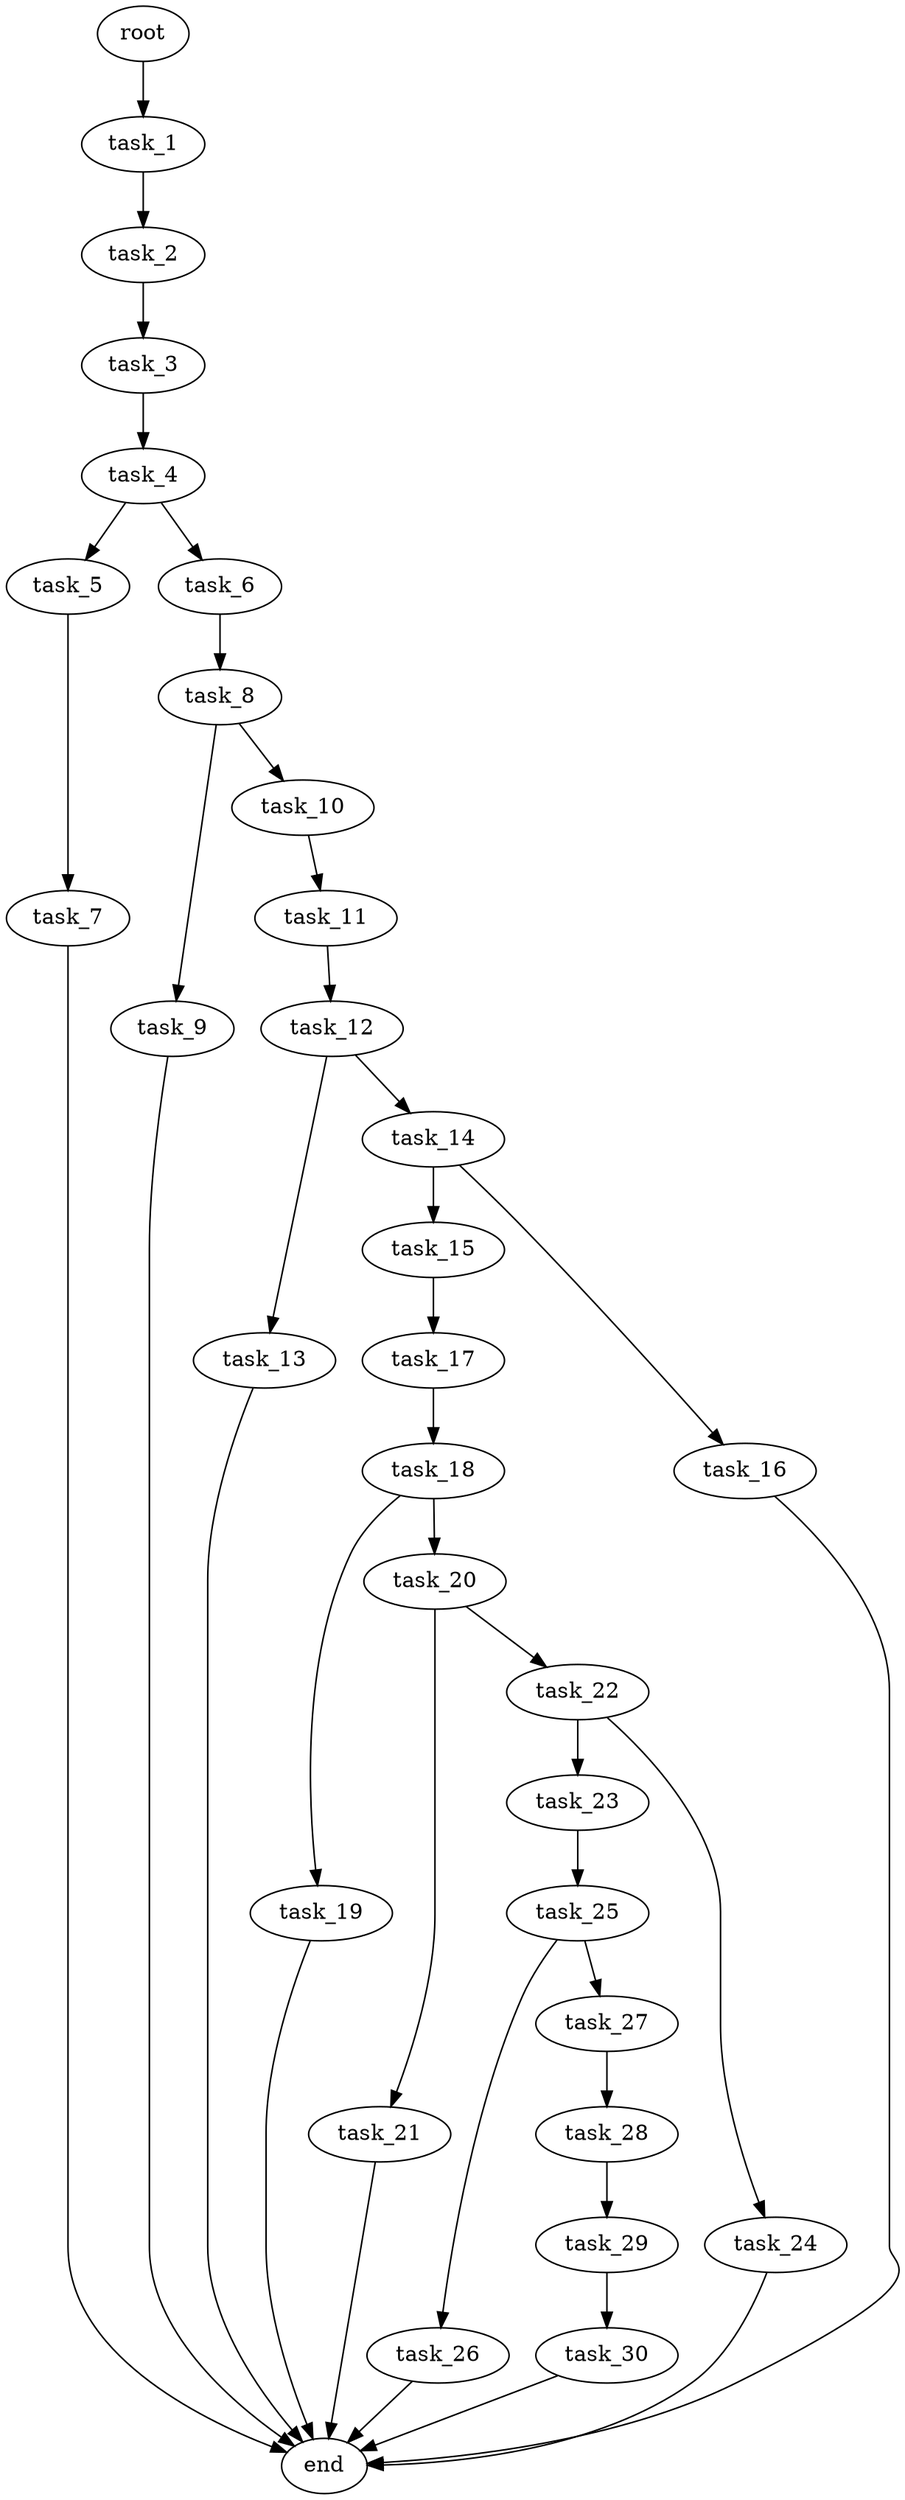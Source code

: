 digraph G {
  root [size="0.000000e+00"];
  task_1 [size="3.422177e+09"];
  task_2 [size="5.856878e+09"];
  task_3 [size="4.779493e+09"];
  task_4 [size="6.728373e+09"];
  task_5 [size="1.008991e+09"];
  task_6 [size="6.115036e+08"];
  task_7 [size="7.518235e+09"];
  task_8 [size="7.325936e+07"];
  task_9 [size="5.824872e+09"];
  task_10 [size="9.876201e+09"];
  task_11 [size="9.693217e+08"];
  task_12 [size="5.223823e+09"];
  task_13 [size="7.361231e+07"];
  task_14 [size="6.030246e+09"];
  task_15 [size="9.868982e+09"];
  task_16 [size="7.613878e+09"];
  task_17 [size="9.321352e+09"];
  task_18 [size="4.732845e+09"];
  task_19 [size="3.370963e+09"];
  task_20 [size="4.295107e+09"];
  task_21 [size="3.708480e+09"];
  task_22 [size="8.901632e+09"];
  task_23 [size="9.994452e+09"];
  task_24 [size="8.168655e+09"];
  task_25 [size="9.409969e+09"];
  task_26 [size="6.651118e+09"];
  task_27 [size="3.784979e+09"];
  task_28 [size="5.733582e+08"];
  task_29 [size="3.560936e+09"];
  task_30 [size="3.303222e+09"];
  end [size="0.000000e+00"];

  root -> task_1 [size="1.000000e-12"];
  task_1 -> task_2 [size="5.856878e+08"];
  task_2 -> task_3 [size="4.779493e+08"];
  task_3 -> task_4 [size="6.728373e+08"];
  task_4 -> task_5 [size="1.008991e+08"];
  task_4 -> task_6 [size="6.115036e+07"];
  task_5 -> task_7 [size="7.518235e+08"];
  task_6 -> task_8 [size="7.325936e+06"];
  task_7 -> end [size="1.000000e-12"];
  task_8 -> task_9 [size="5.824872e+08"];
  task_8 -> task_10 [size="9.876201e+08"];
  task_9 -> end [size="1.000000e-12"];
  task_10 -> task_11 [size="9.693217e+07"];
  task_11 -> task_12 [size="5.223823e+08"];
  task_12 -> task_13 [size="7.361231e+06"];
  task_12 -> task_14 [size="6.030246e+08"];
  task_13 -> end [size="1.000000e-12"];
  task_14 -> task_15 [size="9.868982e+08"];
  task_14 -> task_16 [size="7.613878e+08"];
  task_15 -> task_17 [size="9.321352e+08"];
  task_16 -> end [size="1.000000e-12"];
  task_17 -> task_18 [size="4.732845e+08"];
  task_18 -> task_19 [size="3.370963e+08"];
  task_18 -> task_20 [size="4.295107e+08"];
  task_19 -> end [size="1.000000e-12"];
  task_20 -> task_21 [size="3.708480e+08"];
  task_20 -> task_22 [size="8.901632e+08"];
  task_21 -> end [size="1.000000e-12"];
  task_22 -> task_23 [size="9.994452e+08"];
  task_22 -> task_24 [size="8.168655e+08"];
  task_23 -> task_25 [size="9.409969e+08"];
  task_24 -> end [size="1.000000e-12"];
  task_25 -> task_26 [size="6.651118e+08"];
  task_25 -> task_27 [size="3.784979e+08"];
  task_26 -> end [size="1.000000e-12"];
  task_27 -> task_28 [size="5.733582e+07"];
  task_28 -> task_29 [size="3.560936e+08"];
  task_29 -> task_30 [size="3.303222e+08"];
  task_30 -> end [size="1.000000e-12"];
}
